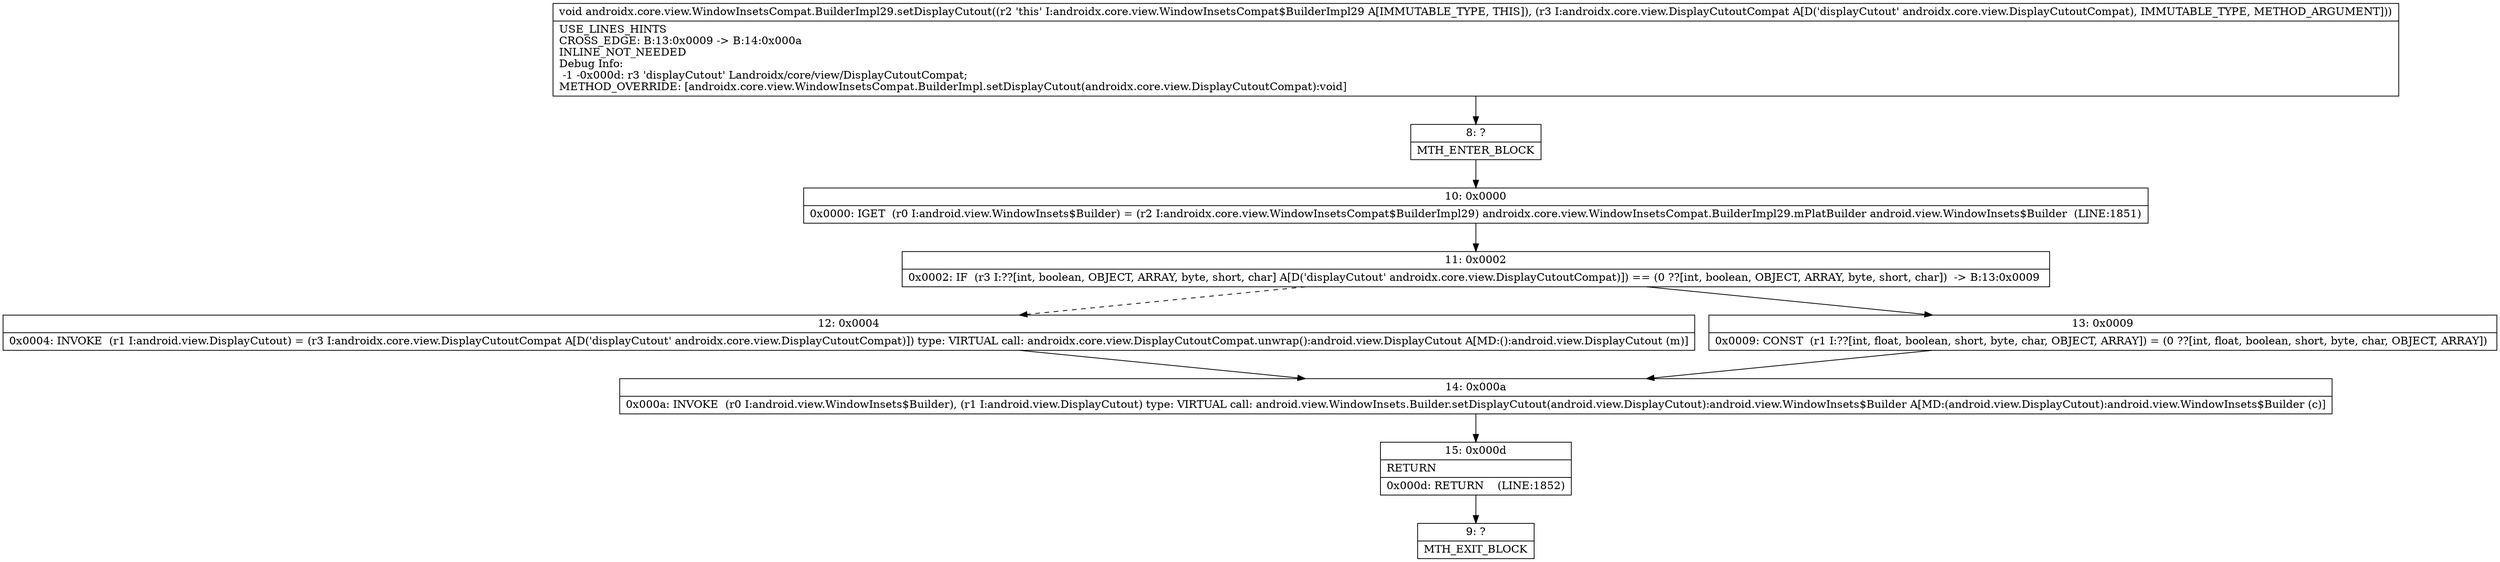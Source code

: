 digraph "CFG forandroidx.core.view.WindowInsetsCompat.BuilderImpl29.setDisplayCutout(Landroidx\/core\/view\/DisplayCutoutCompat;)V" {
Node_8 [shape=record,label="{8\:\ ?|MTH_ENTER_BLOCK\l}"];
Node_10 [shape=record,label="{10\:\ 0x0000|0x0000: IGET  (r0 I:android.view.WindowInsets$Builder) = (r2 I:androidx.core.view.WindowInsetsCompat$BuilderImpl29) androidx.core.view.WindowInsetsCompat.BuilderImpl29.mPlatBuilder android.view.WindowInsets$Builder  (LINE:1851)\l}"];
Node_11 [shape=record,label="{11\:\ 0x0002|0x0002: IF  (r3 I:??[int, boolean, OBJECT, ARRAY, byte, short, char] A[D('displayCutout' androidx.core.view.DisplayCutoutCompat)]) == (0 ??[int, boolean, OBJECT, ARRAY, byte, short, char])  \-\> B:13:0x0009 \l}"];
Node_12 [shape=record,label="{12\:\ 0x0004|0x0004: INVOKE  (r1 I:android.view.DisplayCutout) = (r3 I:androidx.core.view.DisplayCutoutCompat A[D('displayCutout' androidx.core.view.DisplayCutoutCompat)]) type: VIRTUAL call: androidx.core.view.DisplayCutoutCompat.unwrap():android.view.DisplayCutout A[MD:():android.view.DisplayCutout (m)]\l}"];
Node_14 [shape=record,label="{14\:\ 0x000a|0x000a: INVOKE  (r0 I:android.view.WindowInsets$Builder), (r1 I:android.view.DisplayCutout) type: VIRTUAL call: android.view.WindowInsets.Builder.setDisplayCutout(android.view.DisplayCutout):android.view.WindowInsets$Builder A[MD:(android.view.DisplayCutout):android.view.WindowInsets$Builder (c)]\l}"];
Node_15 [shape=record,label="{15\:\ 0x000d|RETURN\l|0x000d: RETURN    (LINE:1852)\l}"];
Node_9 [shape=record,label="{9\:\ ?|MTH_EXIT_BLOCK\l}"];
Node_13 [shape=record,label="{13\:\ 0x0009|0x0009: CONST  (r1 I:??[int, float, boolean, short, byte, char, OBJECT, ARRAY]) = (0 ??[int, float, boolean, short, byte, char, OBJECT, ARRAY]) \l}"];
MethodNode[shape=record,label="{void androidx.core.view.WindowInsetsCompat.BuilderImpl29.setDisplayCutout((r2 'this' I:androidx.core.view.WindowInsetsCompat$BuilderImpl29 A[IMMUTABLE_TYPE, THIS]), (r3 I:androidx.core.view.DisplayCutoutCompat A[D('displayCutout' androidx.core.view.DisplayCutoutCompat), IMMUTABLE_TYPE, METHOD_ARGUMENT]))  | USE_LINES_HINTS\lCROSS_EDGE: B:13:0x0009 \-\> B:14:0x000a\lINLINE_NOT_NEEDED\lDebug Info:\l  \-1 \-0x000d: r3 'displayCutout' Landroidx\/core\/view\/DisplayCutoutCompat;\lMETHOD_OVERRIDE: [androidx.core.view.WindowInsetsCompat.BuilderImpl.setDisplayCutout(androidx.core.view.DisplayCutoutCompat):void]\l}"];
MethodNode -> Node_8;Node_8 -> Node_10;
Node_10 -> Node_11;
Node_11 -> Node_12[style=dashed];
Node_11 -> Node_13;
Node_12 -> Node_14;
Node_14 -> Node_15;
Node_15 -> Node_9;
Node_13 -> Node_14;
}

